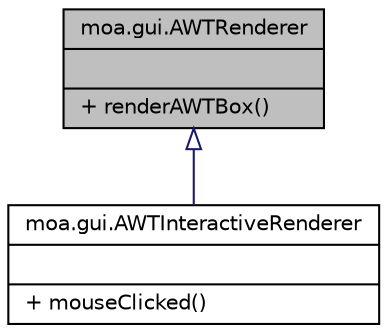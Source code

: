 digraph G
{
  edge [fontname="Helvetica",fontsize="10",labelfontname="Helvetica",labelfontsize="10"];
  node [fontname="Helvetica",fontsize="10",shape=record];
  Node1 [label="{moa.gui.AWTRenderer\n||+ renderAWTBox()\l}",height=0.2,width=0.4,color="black", fillcolor="grey75", style="filled" fontcolor="black"];
  Node1 -> Node2 [dir=back,color="midnightblue",fontsize="10",style="solid",arrowtail="empty",fontname="Helvetica"];
  Node2 [label="{moa.gui.AWTInteractiveRenderer\n||+ mouseClicked()\l}",height=0.2,width=0.4,color="black", fillcolor="white", style="filled",URL="$interfacemoa_1_1gui_1_1AWTInteractiveRenderer.html"];
}
